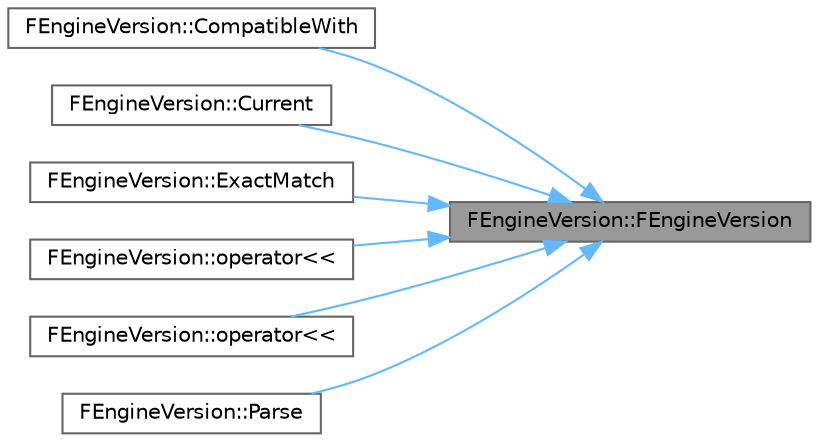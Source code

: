 digraph "FEngineVersion::FEngineVersion"
{
 // INTERACTIVE_SVG=YES
 // LATEX_PDF_SIZE
  bgcolor="transparent";
  edge [fontname=Helvetica,fontsize=10,labelfontname=Helvetica,labelfontsize=10];
  node [fontname=Helvetica,fontsize=10,shape=box,height=0.2,width=0.4];
  rankdir="RL";
  Node1 [id="Node000001",label="FEngineVersion::FEngineVersion",height=0.2,width=0.4,color="gray40", fillcolor="grey60", style="filled", fontcolor="black",tooltip="Empty constructor."];
  Node1 -> Node2 [id="edge1_Node000001_Node000002",dir="back",color="steelblue1",style="solid",tooltip=" "];
  Node2 [id="Node000002",label="FEngineVersion::CompatibleWith",height=0.2,width=0.4,color="grey40", fillcolor="white", style="filled",URL="$db/d8e/classFEngineVersion.html#aa1fa2dd312610820c066118712250c6d",tooltip="Gets the earliest version which this engine maintains strict API and package compatibility with."];
  Node1 -> Node3 [id="edge2_Node000001_Node000003",dir="back",color="steelblue1",style="solid",tooltip=" "];
  Node3 [id="Node000003",label="FEngineVersion::Current",height=0.2,width=0.4,color="grey40", fillcolor="white", style="filled",URL="$db/d8e/classFEngineVersion.html#aeac45efcd71bde27e37b0b8660876bd1",tooltip="Gets the current engine version."];
  Node1 -> Node4 [id="edge3_Node000001_Node000004",dir="back",color="steelblue1",style="solid",tooltip=" "];
  Node4 [id="Node000004",label="FEngineVersion::ExactMatch",height=0.2,width=0.4,color="grey40", fillcolor="white", style="filled",URL="$db/d8e/classFEngineVersion.html#a2071c91447bf1b7abea90b84a38fba46",tooltip="Checks whether this engine version is an exact match for another engine version."];
  Node1 -> Node5 [id="edge4_Node000001_Node000005",dir="back",color="steelblue1",style="solid",tooltip=" "];
  Node5 [id="Node000005",label="FEngineVersion::operator\<\<",height=0.2,width=0.4,color="grey40", fillcolor="white", style="filled",URL="$db/d8e/classFEngineVersion.html#a88194efeb38e267eadb3248a31ce142f",tooltip="Serialization functions."];
  Node1 -> Node6 [id="edge5_Node000001_Node000006",dir="back",color="steelblue1",style="solid",tooltip=" "];
  Node6 [id="Node000006",label="FEngineVersion::operator\<\<",height=0.2,width=0.4,color="grey40", fillcolor="white", style="filled",URL="$db/d8e/classFEngineVersion.html#ac7fbbd13a484a9c825f28dddaf0f1ccd",tooltip=" "];
  Node1 -> Node7 [id="edge6_Node000001_Node000007",dir="back",color="steelblue1",style="solid",tooltip=" "];
  Node7 [id="Node000007",label="FEngineVersion::Parse",height=0.2,width=0.4,color="grey40", fillcolor="white", style="filled",URL="$db/d8e/classFEngineVersion.html#a1381162e8be821093980e849dc5d729c",tooltip="Parses a version object from a string."];
}
